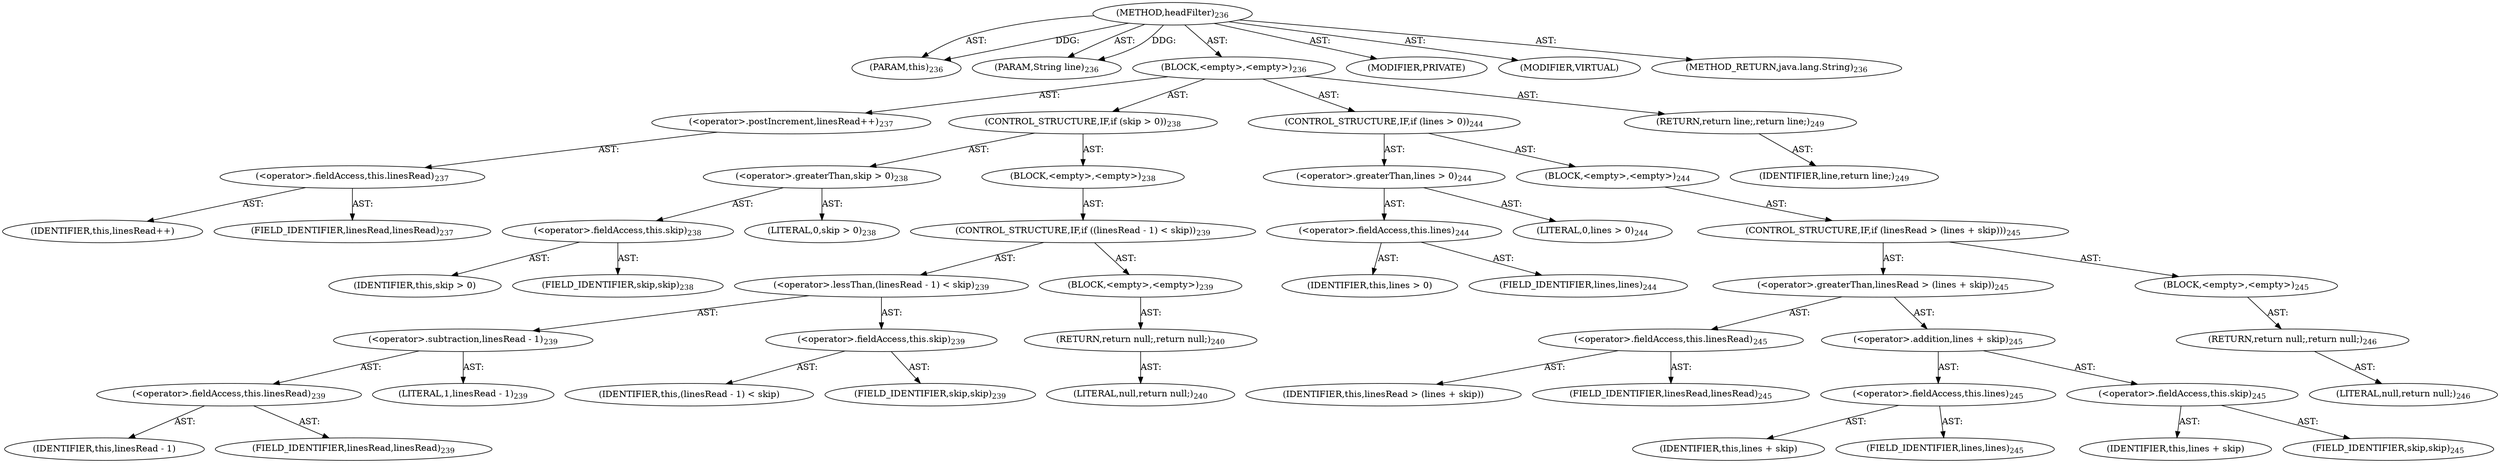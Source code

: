 digraph "headFilter" {  
"111669149705" [label = <(METHOD,headFilter)<SUB>236</SUB>> ]
"115964117005" [label = <(PARAM,this)<SUB>236</SUB>> ]
"115964117006" [label = <(PARAM,String line)<SUB>236</SUB>> ]
"25769803795" [label = <(BLOCK,&lt;empty&gt;,&lt;empty&gt;)<SUB>236</SUB>> ]
"30064771187" [label = <(&lt;operator&gt;.postIncrement,linesRead++)<SUB>237</SUB>> ]
"30064771188" [label = <(&lt;operator&gt;.fieldAccess,this.linesRead)<SUB>237</SUB>> ]
"68719476813" [label = <(IDENTIFIER,this,linesRead++)> ]
"55834574888" [label = <(FIELD_IDENTIFIER,linesRead,linesRead)<SUB>237</SUB>> ]
"47244640266" [label = <(CONTROL_STRUCTURE,IF,if (skip &gt; 0))<SUB>238</SUB>> ]
"30064771189" [label = <(&lt;operator&gt;.greaterThan,skip &gt; 0)<SUB>238</SUB>> ]
"30064771190" [label = <(&lt;operator&gt;.fieldAccess,this.skip)<SUB>238</SUB>> ]
"68719476814" [label = <(IDENTIFIER,this,skip &gt; 0)> ]
"55834574889" [label = <(FIELD_IDENTIFIER,skip,skip)<SUB>238</SUB>> ]
"90194313237" [label = <(LITERAL,0,skip &gt; 0)<SUB>238</SUB>> ]
"25769803796" [label = <(BLOCK,&lt;empty&gt;,&lt;empty&gt;)<SUB>238</SUB>> ]
"47244640267" [label = <(CONTROL_STRUCTURE,IF,if ((linesRead - 1) &lt; skip))<SUB>239</SUB>> ]
"30064771191" [label = <(&lt;operator&gt;.lessThan,(linesRead - 1) &lt; skip)<SUB>239</SUB>> ]
"30064771192" [label = <(&lt;operator&gt;.subtraction,linesRead - 1)<SUB>239</SUB>> ]
"30064771193" [label = <(&lt;operator&gt;.fieldAccess,this.linesRead)<SUB>239</SUB>> ]
"68719476815" [label = <(IDENTIFIER,this,linesRead - 1)> ]
"55834574890" [label = <(FIELD_IDENTIFIER,linesRead,linesRead)<SUB>239</SUB>> ]
"90194313238" [label = <(LITERAL,1,linesRead - 1)<SUB>239</SUB>> ]
"30064771194" [label = <(&lt;operator&gt;.fieldAccess,this.skip)<SUB>239</SUB>> ]
"68719476816" [label = <(IDENTIFIER,this,(linesRead - 1) &lt; skip)> ]
"55834574891" [label = <(FIELD_IDENTIFIER,skip,skip)<SUB>239</SUB>> ]
"25769803797" [label = <(BLOCK,&lt;empty&gt;,&lt;empty&gt;)<SUB>239</SUB>> ]
"146028888069" [label = <(RETURN,return null;,return null;)<SUB>240</SUB>> ]
"90194313239" [label = <(LITERAL,null,return null;)<SUB>240</SUB>> ]
"47244640268" [label = <(CONTROL_STRUCTURE,IF,if (lines &gt; 0))<SUB>244</SUB>> ]
"30064771195" [label = <(&lt;operator&gt;.greaterThan,lines &gt; 0)<SUB>244</SUB>> ]
"30064771196" [label = <(&lt;operator&gt;.fieldAccess,this.lines)<SUB>244</SUB>> ]
"68719476817" [label = <(IDENTIFIER,this,lines &gt; 0)> ]
"55834574892" [label = <(FIELD_IDENTIFIER,lines,lines)<SUB>244</SUB>> ]
"90194313240" [label = <(LITERAL,0,lines &gt; 0)<SUB>244</SUB>> ]
"25769803798" [label = <(BLOCK,&lt;empty&gt;,&lt;empty&gt;)<SUB>244</SUB>> ]
"47244640269" [label = <(CONTROL_STRUCTURE,IF,if (linesRead &gt; (lines + skip)))<SUB>245</SUB>> ]
"30064771197" [label = <(&lt;operator&gt;.greaterThan,linesRead &gt; (lines + skip))<SUB>245</SUB>> ]
"30064771198" [label = <(&lt;operator&gt;.fieldAccess,this.linesRead)<SUB>245</SUB>> ]
"68719476818" [label = <(IDENTIFIER,this,linesRead &gt; (lines + skip))> ]
"55834574893" [label = <(FIELD_IDENTIFIER,linesRead,linesRead)<SUB>245</SUB>> ]
"30064771199" [label = <(&lt;operator&gt;.addition,lines + skip)<SUB>245</SUB>> ]
"30064771200" [label = <(&lt;operator&gt;.fieldAccess,this.lines)<SUB>245</SUB>> ]
"68719476819" [label = <(IDENTIFIER,this,lines + skip)> ]
"55834574894" [label = <(FIELD_IDENTIFIER,lines,lines)<SUB>245</SUB>> ]
"30064771201" [label = <(&lt;operator&gt;.fieldAccess,this.skip)<SUB>245</SUB>> ]
"68719476820" [label = <(IDENTIFIER,this,lines + skip)> ]
"55834574895" [label = <(FIELD_IDENTIFIER,skip,skip)<SUB>245</SUB>> ]
"25769803799" [label = <(BLOCK,&lt;empty&gt;,&lt;empty&gt;)<SUB>245</SUB>> ]
"146028888070" [label = <(RETURN,return null;,return null;)<SUB>246</SUB>> ]
"90194313241" [label = <(LITERAL,null,return null;)<SUB>246</SUB>> ]
"146028888071" [label = <(RETURN,return line;,return line;)<SUB>249</SUB>> ]
"68719476821" [label = <(IDENTIFIER,line,return line;)<SUB>249</SUB>> ]
"133143986206" [label = <(MODIFIER,PRIVATE)> ]
"133143986207" [label = <(MODIFIER,VIRTUAL)> ]
"128849018889" [label = <(METHOD_RETURN,java.lang.String)<SUB>236</SUB>> ]
  "111669149705" -> "115964117005"  [ label = "AST: "] 
  "111669149705" -> "115964117006"  [ label = "AST: "] 
  "111669149705" -> "25769803795"  [ label = "AST: "] 
  "111669149705" -> "133143986206"  [ label = "AST: "] 
  "111669149705" -> "133143986207"  [ label = "AST: "] 
  "111669149705" -> "128849018889"  [ label = "AST: "] 
  "25769803795" -> "30064771187"  [ label = "AST: "] 
  "25769803795" -> "47244640266"  [ label = "AST: "] 
  "25769803795" -> "47244640268"  [ label = "AST: "] 
  "25769803795" -> "146028888071"  [ label = "AST: "] 
  "30064771187" -> "30064771188"  [ label = "AST: "] 
  "30064771188" -> "68719476813"  [ label = "AST: "] 
  "30064771188" -> "55834574888"  [ label = "AST: "] 
  "47244640266" -> "30064771189"  [ label = "AST: "] 
  "47244640266" -> "25769803796"  [ label = "AST: "] 
  "30064771189" -> "30064771190"  [ label = "AST: "] 
  "30064771189" -> "90194313237"  [ label = "AST: "] 
  "30064771190" -> "68719476814"  [ label = "AST: "] 
  "30064771190" -> "55834574889"  [ label = "AST: "] 
  "25769803796" -> "47244640267"  [ label = "AST: "] 
  "47244640267" -> "30064771191"  [ label = "AST: "] 
  "47244640267" -> "25769803797"  [ label = "AST: "] 
  "30064771191" -> "30064771192"  [ label = "AST: "] 
  "30064771191" -> "30064771194"  [ label = "AST: "] 
  "30064771192" -> "30064771193"  [ label = "AST: "] 
  "30064771192" -> "90194313238"  [ label = "AST: "] 
  "30064771193" -> "68719476815"  [ label = "AST: "] 
  "30064771193" -> "55834574890"  [ label = "AST: "] 
  "30064771194" -> "68719476816"  [ label = "AST: "] 
  "30064771194" -> "55834574891"  [ label = "AST: "] 
  "25769803797" -> "146028888069"  [ label = "AST: "] 
  "146028888069" -> "90194313239"  [ label = "AST: "] 
  "47244640268" -> "30064771195"  [ label = "AST: "] 
  "47244640268" -> "25769803798"  [ label = "AST: "] 
  "30064771195" -> "30064771196"  [ label = "AST: "] 
  "30064771195" -> "90194313240"  [ label = "AST: "] 
  "30064771196" -> "68719476817"  [ label = "AST: "] 
  "30064771196" -> "55834574892"  [ label = "AST: "] 
  "25769803798" -> "47244640269"  [ label = "AST: "] 
  "47244640269" -> "30064771197"  [ label = "AST: "] 
  "47244640269" -> "25769803799"  [ label = "AST: "] 
  "30064771197" -> "30064771198"  [ label = "AST: "] 
  "30064771197" -> "30064771199"  [ label = "AST: "] 
  "30064771198" -> "68719476818"  [ label = "AST: "] 
  "30064771198" -> "55834574893"  [ label = "AST: "] 
  "30064771199" -> "30064771200"  [ label = "AST: "] 
  "30064771199" -> "30064771201"  [ label = "AST: "] 
  "30064771200" -> "68719476819"  [ label = "AST: "] 
  "30064771200" -> "55834574894"  [ label = "AST: "] 
  "30064771201" -> "68719476820"  [ label = "AST: "] 
  "30064771201" -> "55834574895"  [ label = "AST: "] 
  "25769803799" -> "146028888070"  [ label = "AST: "] 
  "146028888070" -> "90194313241"  [ label = "AST: "] 
  "146028888071" -> "68719476821"  [ label = "AST: "] 
  "111669149705" -> "115964117005"  [ label = "DDG: "] 
  "111669149705" -> "115964117006"  [ label = "DDG: "] 
}
